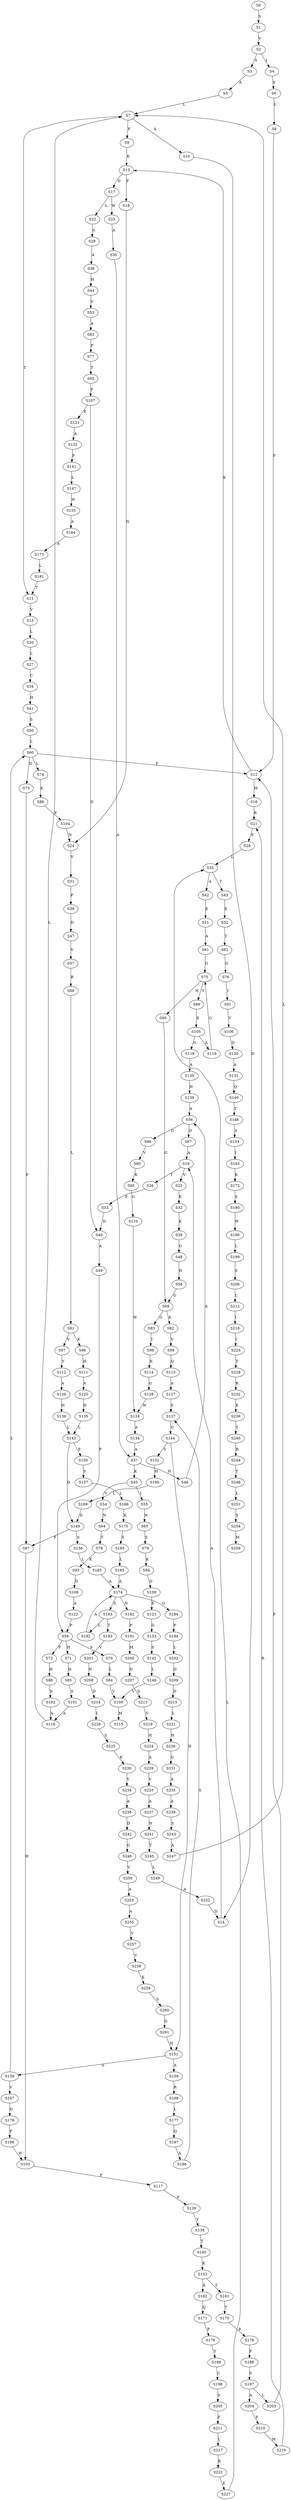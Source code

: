 strict digraph  {
	S0 -> S1 [ label = S ];
	S1 -> S2 [ label = V ];
	S2 -> S3 [ label = S ];
	S2 -> S4 [ label = I ];
	S3 -> S5 [ label = A ];
	S4 -> S6 [ label = S ];
	S5 -> S7 [ label = L ];
	S6 -> S8 [ label = L ];
	S7 -> S9 [ label = F ];
	S7 -> S10 [ label = A ];
	S7 -> S11 [ label = T ];
	S8 -> S12 [ label = F ];
	S9 -> S13 [ label = K ];
	S10 -> S14 [ label = D ];
	S11 -> S15 [ label = V ];
	S12 -> S16 [ label = M ];
	S12 -> S13 [ label = K ];
	S13 -> S17 [ label = D ];
	S13 -> S18 [ label = F ];
	S14 -> S19 [ label = A ];
	S15 -> S20 [ label = L ];
	S16 -> S21 [ label = R ];
	S17 -> S22 [ label = L ];
	S17 -> S23 [ label = W ];
	S18 -> S24 [ label = N ];
	S19 -> S25 [ label = V ];
	S19 -> S26 [ label = T ];
	S20 -> S27 [ label = L ];
	S21 -> S28 [ label = E ];
	S22 -> S29 [ label = S ];
	S23 -> S30 [ label = A ];
	S24 -> S31 [ label = V ];
	S25 -> S32 [ label = K ];
	S26 -> S33 [ label = F ];
	S27 -> S34 [ label = C ];
	S28 -> S35 [ label = L ];
	S29 -> S36 [ label = A ];
	S30 -> S37 [ label = A ];
	S31 -> S38 [ label = P ];
	S32 -> S39 [ label = K ];
	S33 -> S40 [ label = D ];
	S34 -> S41 [ label = H ];
	S35 -> S42 [ label = A ];
	S35 -> S43 [ label = T ];
	S36 -> S44 [ label = H ];
	S37 -> S45 [ label = K ];
	S37 -> S46 [ label = H ];
	S38 -> S47 [ label = D ];
	S39 -> S48 [ label = G ];
	S40 -> S49 [ label = A ];
	S41 -> S50 [ label = S ];
	S42 -> S51 [ label = E ];
	S43 -> S52 [ label = E ];
	S44 -> S53 [ label = V ];
	S45 -> S54 [ label = V ];
	S45 -> S55 [ label = I ];
	S46 -> S56 [ label = A ];
	S47 -> S57 [ label = V ];
	S48 -> S58 [ label = H ];
	S49 -> S59 [ label = P ];
	S50 -> S60 [ label = L ];
	S51 -> S61 [ label = A ];
	S52 -> S62 [ label = T ];
	S53 -> S63 [ label = A ];
	S54 -> S64 [ label = N ];
	S55 -> S65 [ label = N ];
	S56 -> S66 [ label = G ];
	S56 -> S67 [ label = D ];
	S57 -> S68 [ label = R ];
	S58 -> S69 [ label = G ];
	S59 -> S70 [ label = S ];
	S59 -> S71 [ label = H ];
	S59 -> S72 [ label = F ];
	S60 -> S73 [ label = D ];
	S60 -> S74 [ label = L ];
	S60 -> S12 [ label = F ];
	S61 -> S75 [ label = G ];
	S62 -> S76 [ label = G ];
	S63 -> S77 [ label = P ];
	S64 -> S78 [ label = T ];
	S65 -> S79 [ label = S ];
	S66 -> S80 [ label = V ];
	S67 -> S19 [ label = A ];
	S68 -> S81 [ label = L ];
	S69 -> S82 [ label = K ];
	S69 -> S83 [ label = G ];
	S70 -> S84 [ label = L ];
	S71 -> S85 [ label = H ];
	S72 -> S86 [ label = H ];
	S73 -> S87 [ label = F ];
	S74 -> S88 [ label = K ];
	S75 -> S89 [ label = Y ];
	S75 -> S90 [ label = H ];
	S76 -> S91 [ label = I ];
	S77 -> S92 [ label = T ];
	S78 -> S93 [ label = K ];
	S79 -> S94 [ label = K ];
	S80 -> S95 [ label = K ];
	S81 -> S96 [ label = K ];
	S81 -> S97 [ label = V ];
	S82 -> S98 [ label = V ];
	S83 -> S99 [ label = I ];
	S84 -> S100 [ label = V ];
	S85 -> S101 [ label = S ];
	S86 -> S102 [ label = S ];
	S87 -> S103 [ label = H ];
	S88 -> S104 [ label = F ];
	S89 -> S105 [ label = E ];
	S90 -> S69 [ label = G ];
	S91 -> S106 [ label = V ];
	S92 -> S107 [ label = F ];
	S93 -> S108 [ label = D ];
	S94 -> S109 [ label = D ];
	S95 -> S110 [ label = G ];
	S96 -> S111 [ label = H ];
	S97 -> S112 [ label = Y ];
	S98 -> S113 [ label = Q ];
	S99 -> S114 [ label = K ];
	S100 -> S115 [ label = M ];
	S101 -> S116 [ label = A ];
	S102 -> S116 [ label = A ];
	S103 -> S117 [ label = P ];
	S104 -> S24 [ label = N ];
	S105 -> S118 [ label = G ];
	S105 -> S119 [ label = A ];
	S106 -> S120 [ label = D ];
	S107 -> S121 [ label = E ];
	S107 -> S40 [ label = D ];
	S108 -> S122 [ label = A ];
	S109 -> S123 [ label = E ];
	S110 -> S124 [ label = W ];
	S111 -> S125 [ label = A ];
	S112 -> S126 [ label = A ];
	S113 -> S127 [ label = A ];
	S114 -> S128 [ label = G ];
	S116 -> S7 [ label = L ];
	S117 -> S129 [ label = F ];
	S118 -> S130 [ label = A ];
	S119 -> S75 [ label = G ];
	S120 -> S131 [ label = A ];
	S121 -> S132 [ label = A ];
	S122 -> S59 [ label = P ];
	S123 -> S133 [ label = G ];
	S124 -> S134 [ label = A ];
	S125 -> S135 [ label = H ];
	S126 -> S136 [ label = H ];
	S127 -> S137 [ label = S ];
	S128 -> S124 [ label = W ];
	S129 -> S138 [ label = Y ];
	S130 -> S139 [ label = H ];
	S131 -> S140 [ label = Q ];
	S132 -> S141 [ label = P ];
	S133 -> S142 [ label = S ];
	S134 -> S37 [ label = A ];
	S135 -> S143 [ label = L ];
	S136 -> S143 [ label = L ];
	S137 -> S144 [ label = G ];
	S138 -> S145 [ label = T ];
	S139 -> S56 [ label = A ];
	S140 -> S146 [ label = T ];
	S141 -> S147 [ label = L ];
	S142 -> S148 [ label = L ];
	S143 -> S149 [ label = D ];
	S143 -> S150 [ label = E ];
	S144 -> S151 [ label = H ];
	S144 -> S152 [ label = S ];
	S145 -> S153 [ label = K ];
	S146 -> S154 [ label = S ];
	S147 -> S155 [ label = H ];
	S148 -> S100 [ label = V ];
	S149 -> S156 [ label = S ];
	S149 -> S87 [ label = F ];
	S150 -> S157 [ label = S ];
	S151 -> S158 [ label = S ];
	S151 -> S159 [ label = A ];
	S152 -> S160 [ label = H ];
	S153 -> S161 [ label = T ];
	S153 -> S162 [ label = A ];
	S154 -> S163 [ label = I ];
	S155 -> S164 [ label = A ];
	S156 -> S165 [ label = L ];
	S157 -> S166 [ label = L ];
	S158 -> S60 [ label = L ];
	S158 -> S167 [ label = V ];
	S159 -> S168 [ label = R ];
	S160 -> S169 [ label = L ];
	S161 -> S170 [ label = T ];
	S162 -> S171 [ label = Q ];
	S163 -> S172 [ label = K ];
	S164 -> S173 [ label = A ];
	S165 -> S174 [ label = A ];
	S166 -> S175 [ label = K ];
	S167 -> S176 [ label = D ];
	S168 -> S177 [ label = L ];
	S169 -> S149 [ label = D ];
	S170 -> S178 [ label = P ];
	S171 -> S179 [ label = P ];
	S172 -> S180 [ label = S ];
	S173 -> S181 [ label = L ];
	S174 -> S182 [ label = N ];
	S174 -> S183 [ label = S ];
	S174 -> S184 [ label = G ];
	S175 -> S185 [ label = S ];
	S176 -> S186 [ label = F ];
	S177 -> S187 [ label = Q ];
	S178 -> S188 [ label = F ];
	S179 -> S189 [ label = Y ];
	S180 -> S190 [ label = W ];
	S181 -> S11 [ label = T ];
	S182 -> S191 [ label = P ];
	S183 -> S192 [ label = L ];
	S183 -> S193 [ label = T ];
	S184 -> S194 [ label = P ];
	S185 -> S195 [ label = L ];
	S186 -> S103 [ label = H ];
	S187 -> S196 [ label = A ];
	S188 -> S197 [ label = S ];
	S189 -> S198 [ label = C ];
	S190 -> S199 [ label = L ];
	S191 -> S200 [ label = M ];
	S192 -> S174 [ label = A ];
	S193 -> S201 [ label = V ];
	S194 -> S202 [ label = L ];
	S195 -> S174 [ label = A ];
	S196 -> S137 [ label = S ];
	S197 -> S203 [ label = L ];
	S197 -> S204 [ label = A ];
	S198 -> S205 [ label = S ];
	S199 -> S206 [ label = S ];
	S200 -> S207 [ label = D ];
	S201 -> S208 [ label = N ];
	S202 -> S209 [ label = D ];
	S203 -> S12 [ label = F ];
	S204 -> S210 [ label = F ];
	S205 -> S211 [ label = F ];
	S206 -> S212 [ label = L ];
	S207 -> S213 [ label = D ];
	S208 -> S214 [ label = D ];
	S209 -> S215 [ label = D ];
	S210 -> S216 [ label = M ];
	S211 -> S217 [ label = L ];
	S212 -> S218 [ label = I ];
	S213 -> S219 [ label = V ];
	S214 -> S220 [ label = I ];
	S215 -> S221 [ label = L ];
	S216 -> S21 [ label = R ];
	S217 -> S222 [ label = R ];
	S218 -> S223 [ label = I ];
	S219 -> S224 [ label = H ];
	S220 -> S225 [ label = S ];
	S221 -> S226 [ label = H ];
	S222 -> S227 [ label = E ];
	S223 -> S228 [ label = T ];
	S224 -> S229 [ label = A ];
	S225 -> S230 [ label = K ];
	S226 -> S231 [ label = G ];
	S227 -> S35 [ label = L ];
	S228 -> S232 [ label = R ];
	S229 -> S233 [ label = V ];
	S230 -> S234 [ label = V ];
	S231 -> S235 [ label = A ];
	S232 -> S236 [ label = E ];
	S233 -> S237 [ label = A ];
	S234 -> S238 [ label = A ];
	S235 -> S239 [ label = A ];
	S236 -> S240 [ label = T ];
	S237 -> S241 [ label = N ];
	S238 -> S242 [ label = D ];
	S239 -> S243 [ label = S ];
	S240 -> S244 [ label = R ];
	S241 -> S245 [ label = T ];
	S242 -> S246 [ label = G ];
	S243 -> S247 [ label = A ];
	S244 -> S248 [ label = T ];
	S245 -> S249 [ label = L ];
	S246 -> S250 [ label = V ];
	S247 -> S7 [ label = L ];
	S248 -> S251 [ label = L ];
	S249 -> S252 [ label = A ];
	S250 -> S253 [ label = A ];
	S251 -> S254 [ label = S ];
	S252 -> S14 [ label = D ];
	S253 -> S255 [ label = A ];
	S254 -> S256 [ label = M ];
	S255 -> S257 [ label = V ];
	S257 -> S258 [ label = V ];
	S258 -> S259 [ label = K ];
	S259 -> S260 [ label = S ];
	S260 -> S261 [ label = G ];
	S261 -> S151 [ label = H ];
}
